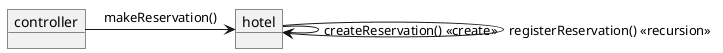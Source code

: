 @startuml ホテル
object controller
object hotel

controller -> hotel: makeReservation()
hotel -> hotel: createReservation() <<create>>
hotel -> hotel: registerReservation() <<recursion>>
@enduml

